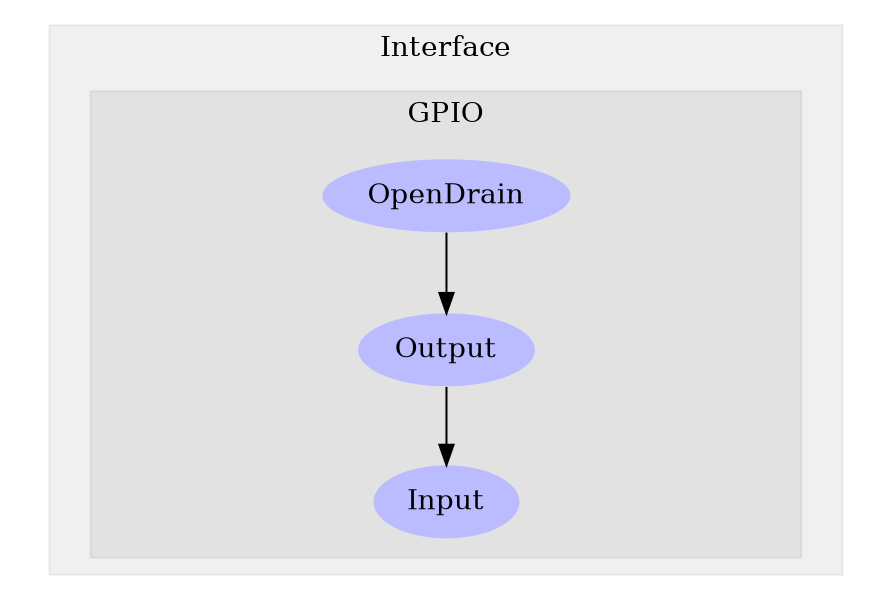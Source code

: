 digraph G {
size="6,4";
ratio="fill";
subgraph cluster_0 {
label="Interface";
color="#0000000F";
style="filled";
subgraph cluster_1 {
label="GPIO";
color="#0000000F";
style="filled";
u0[label="Input",style="filled",fillcolor="#bbbbff",penwidth="0"];
u1[label="Output",style="filled",fillcolor="#bbbbff",penwidth="0"];
u2[label="OpenDrain",style="filled",fillcolor="#bbbbff",penwidth="0"];

}

}
u1 -> u0;
u2 -> u1;

}

